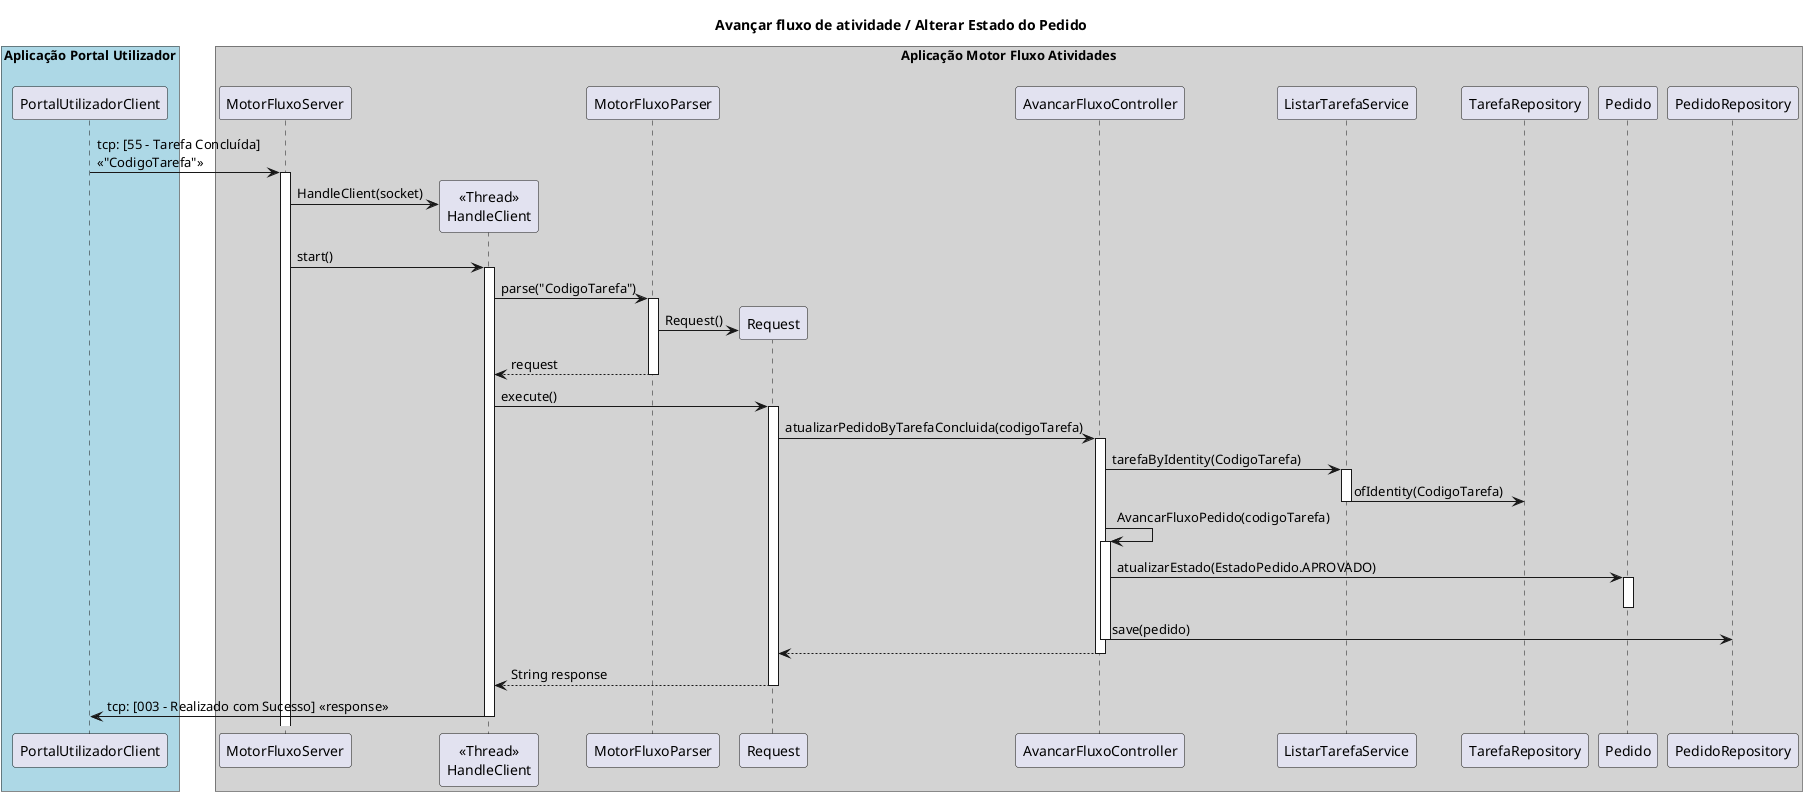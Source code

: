 @startuml


box "Aplicação Portal Utilizador" #LightBlue
participant PortalUtilizadorClient as client 
end box
box "Aplicação Motor Fluxo Atividades" #d3d3d3
participant "MotorFluxoServer" as server
participant "<<Thread>>\nHandleClient" as thread
participant MotorFluxoParser as parser
participant Request
participant AvancarFluxoController 
participant ListarTarefaService
participant TarefaRepository
participant Pedido
participant PedidoRepository

end box

title  Avançar fluxo de atividade / Alterar Estado do Pedido


client -> server  ++ : tcp: [55 - Tarefa Concluída]\n«"CodigoTarefa"»
create thread
server -> thread : HandleClient(socket)


autoactivate on
server -> thread : start()
thread -> parser  : parse("CodigoTarefa")
parser -> Request ** : Request()
return request
thread -> Request : execute()
 

Request -> AvancarFluxoController  :  atualizarPedidoByTarefaConcluida(codigoTarefa)
AvancarFluxoController -> ListarTarefaService : tarefaByIdentity(CodigoTarefa)
ListarTarefaService -> TarefaRepository --: ofIdentity(CodigoTarefa)
AvancarFluxoController -> AvancarFluxoController: AvancarFluxoPedido(codigoTarefa)
AvancarFluxoController -> Pedido : atualizarEstado(EstadoPedido.APROVADO)
deactivate Pedido
AvancarFluxoController -> PedidoRepository --: save(pedido)





return 
return  String response
thread -> client --: tcp: [003 - Realizado com Sucesso] «response»






@enduml
